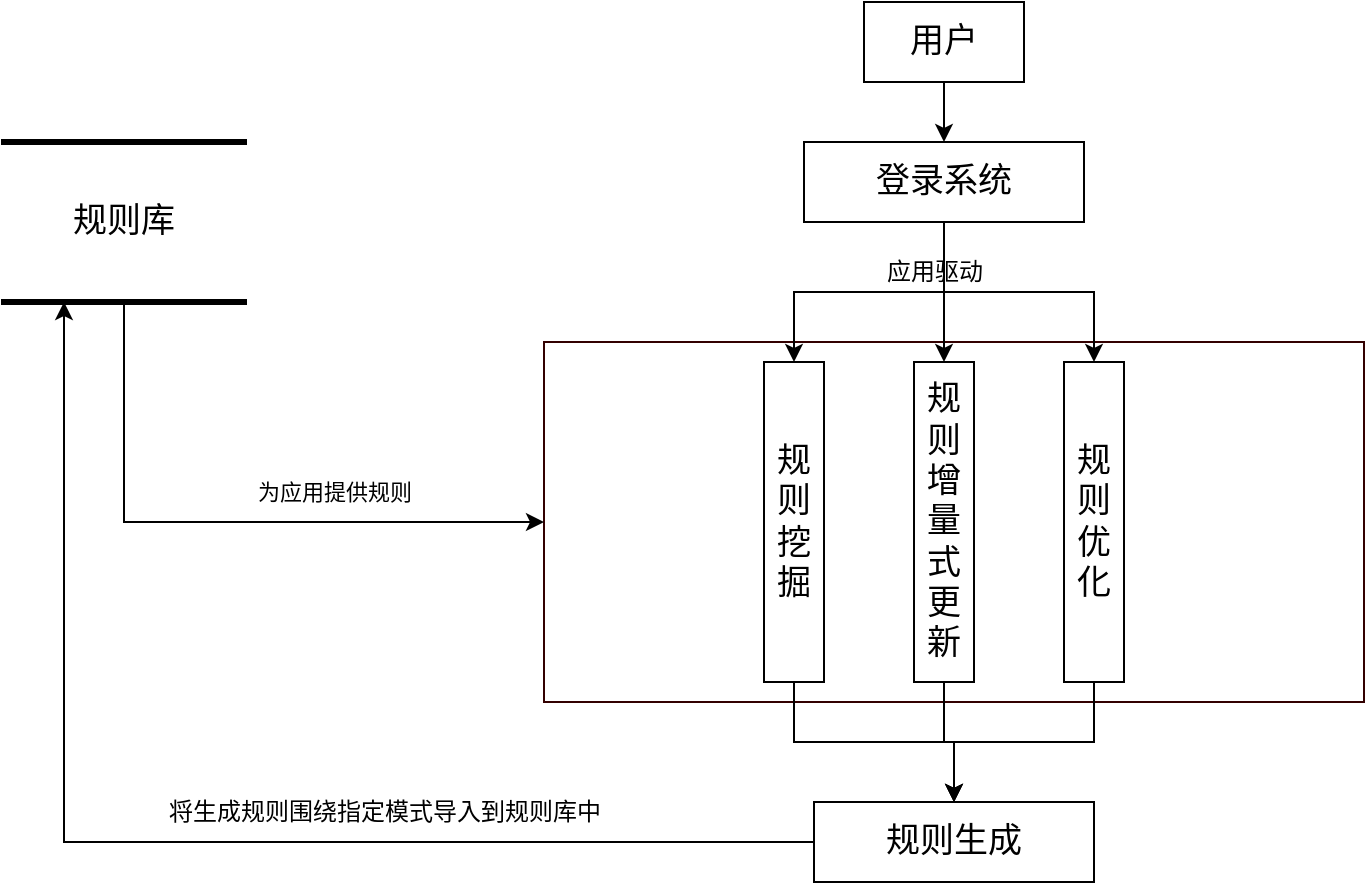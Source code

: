 <mxfile version="20.4.1" type="github">
  <diagram id="mGggeX72zSMDnIvPuUF5" name="第 1 页">
    <mxGraphModel dx="1069" dy="738" grid="1" gridSize="10" guides="1" tooltips="1" connect="1" arrows="1" fold="1" page="1" pageScale="1" pageWidth="827" pageHeight="1169" math="0" shadow="0">
      <root>
        <mxCell id="0" />
        <mxCell id="1" parent="0" />
        <mxCell id="XirZmgK_OV68tWayncwR-9" value="" style="rounded=0;whiteSpace=wrap;html=1;strokeWidth=1;strokeColor=#330000;" parent="1" vertex="1">
          <mxGeometry x="350" y="200" width="410" height="180" as="geometry" />
        </mxCell>
        <mxCell id="XirZmgK_OV68tWayncwR-17" style="edgeStyle=orthogonalEdgeStyle;rounded=0;orthogonalLoop=1;jettySize=auto;html=1;entryX=0;entryY=0.5;entryDx=0;entryDy=0;" parent="1" source="XirZmgK_OV68tWayncwR-3" target="XirZmgK_OV68tWayncwR-9" edge="1">
          <mxGeometry relative="1" as="geometry">
            <Array as="points">
              <mxPoint x="140" y="290" />
            </Array>
          </mxGeometry>
        </mxCell>
        <mxCell id="XirZmgK_OV68tWayncwR-3" value="&lt;font style=&quot;font-size: 17px;&quot;&gt;规则库&lt;/font&gt;" style="shape=partialRectangle;whiteSpace=wrap;html=1;left=0;right=0;fillColor=none;strokeWidth=3;" parent="1" vertex="1">
          <mxGeometry x="80" y="100" width="120" height="80" as="geometry" />
        </mxCell>
        <mxCell id="XirZmgK_OV68tWayncwR-22" style="edgeStyle=orthogonalEdgeStyle;rounded=0;orthogonalLoop=1;jettySize=auto;html=1;" parent="1" source="XirZmgK_OV68tWayncwR-4" target="XirZmgK_OV68tWayncwR-15" edge="1">
          <mxGeometry relative="1" as="geometry" />
        </mxCell>
        <mxCell id="XirZmgK_OV68tWayncwR-4" value="规则挖掘" style="rounded=0;whiteSpace=wrap;html=1;strokeColor=#000000;strokeWidth=1;fontSize=17;" parent="1" vertex="1">
          <mxGeometry x="460" y="210" width="30" height="160" as="geometry" />
        </mxCell>
        <mxCell id="XirZmgK_OV68tWayncwR-21" style="edgeStyle=orthogonalEdgeStyle;rounded=0;orthogonalLoop=1;jettySize=auto;html=1;entryX=0.5;entryY=0;entryDx=0;entryDy=0;" parent="1" source="XirZmgK_OV68tWayncwR-5" target="XirZmgK_OV68tWayncwR-15" edge="1">
          <mxGeometry relative="1" as="geometry" />
        </mxCell>
        <mxCell id="XirZmgK_OV68tWayncwR-5" value="规则增量式更新" style="rounded=0;whiteSpace=wrap;html=1;strokeColor=#000000;strokeWidth=1;fontSize=17;" parent="1" vertex="1">
          <mxGeometry x="535" y="210" width="30" height="160" as="geometry" />
        </mxCell>
        <mxCell id="XirZmgK_OV68tWayncwR-23" style="edgeStyle=orthogonalEdgeStyle;rounded=0;orthogonalLoop=1;jettySize=auto;html=1;" parent="1" source="XirZmgK_OV68tWayncwR-6" target="XirZmgK_OV68tWayncwR-15" edge="1">
          <mxGeometry relative="1" as="geometry" />
        </mxCell>
        <mxCell id="XirZmgK_OV68tWayncwR-6" value="规则优化" style="rounded=0;whiteSpace=wrap;html=1;strokeColor=#000000;strokeWidth=1;fontSize=17;" parent="1" vertex="1">
          <mxGeometry x="610" y="210" width="30" height="160" as="geometry" />
        </mxCell>
        <mxCell id="XirZmgK_OV68tWayncwR-10" style="edgeStyle=orthogonalEdgeStyle;rounded=0;orthogonalLoop=1;jettySize=auto;html=1;entryX=0.5;entryY=0;entryDx=0;entryDy=0;" parent="1" source="XirZmgK_OV68tWayncwR-7" target="XirZmgK_OV68tWayncwR-8" edge="1">
          <mxGeometry relative="1" as="geometry" />
        </mxCell>
        <mxCell id="XirZmgK_OV68tWayncwR-7" value="用户" style="rounded=0;whiteSpace=wrap;html=1;strokeColor=#000000;strokeWidth=1;fontSize=17;" parent="1" vertex="1">
          <mxGeometry x="510" y="30" width="80" height="40" as="geometry" />
        </mxCell>
        <mxCell id="XirZmgK_OV68tWayncwR-11" style="edgeStyle=orthogonalEdgeStyle;rounded=0;orthogonalLoop=1;jettySize=auto;html=1;entryX=0.5;entryY=0;entryDx=0;entryDy=0;" parent="1" source="XirZmgK_OV68tWayncwR-8" target="XirZmgK_OV68tWayncwR-5" edge="1">
          <mxGeometry relative="1" as="geometry">
            <Array as="points">
              <mxPoint x="550" y="210" />
            </Array>
          </mxGeometry>
        </mxCell>
        <mxCell id="XirZmgK_OV68tWayncwR-12" style="edgeStyle=orthogonalEdgeStyle;rounded=0;orthogonalLoop=1;jettySize=auto;html=1;" parent="1" source="XirZmgK_OV68tWayncwR-8" target="XirZmgK_OV68tWayncwR-4" edge="1">
          <mxGeometry relative="1" as="geometry" />
        </mxCell>
        <mxCell id="XirZmgK_OV68tWayncwR-13" style="edgeStyle=orthogonalEdgeStyle;rounded=0;orthogonalLoop=1;jettySize=auto;html=1;" parent="1" source="XirZmgK_OV68tWayncwR-8" target="XirZmgK_OV68tWayncwR-6" edge="1">
          <mxGeometry relative="1" as="geometry" />
        </mxCell>
        <mxCell id="XirZmgK_OV68tWayncwR-8" value="登录系统" style="rounded=0;whiteSpace=wrap;html=1;strokeColor=#000000;strokeWidth=1;fontSize=17;" parent="1" vertex="1">
          <mxGeometry x="480" y="100" width="140" height="40" as="geometry" />
        </mxCell>
        <mxCell id="XirZmgK_OV68tWayncwR-14" value="应用驱动" style="text;html=1;align=center;verticalAlign=middle;resizable=0;points=[];autosize=1;strokeColor=none;fillColor=none;" parent="1" vertex="1">
          <mxGeometry x="510" y="150" width="70" height="30" as="geometry" />
        </mxCell>
        <mxCell id="XirZmgK_OV68tWayncwR-16" style="edgeStyle=orthogonalEdgeStyle;rounded=0;orthogonalLoop=1;jettySize=auto;html=1;entryX=0.25;entryY=1;entryDx=0;entryDy=0;" parent="1" source="XirZmgK_OV68tWayncwR-15" target="XirZmgK_OV68tWayncwR-3" edge="1">
          <mxGeometry relative="1" as="geometry">
            <mxPoint x="110" y="190" as="targetPoint" />
          </mxGeometry>
        </mxCell>
        <mxCell id="XirZmgK_OV68tWayncwR-15" value="规则生成" style="rounded=0;whiteSpace=wrap;html=1;strokeColor=#000000;strokeWidth=1;fontSize=17;" parent="1" vertex="1">
          <mxGeometry x="485" y="430" width="140" height="40" as="geometry" />
        </mxCell>
        <mxCell id="XirZmgK_OV68tWayncwR-19" value="&lt;span style=&quot;font-size: 11px; background-color: rgb(255, 255, 255);&quot;&gt;为应用提供规则&lt;/span&gt;" style="text;html=1;align=center;verticalAlign=middle;resizable=0;points=[];autosize=1;strokeColor=none;fillColor=none;" parent="1" vertex="1">
          <mxGeometry x="190" y="260" width="110" height="30" as="geometry" />
        </mxCell>
        <mxCell id="XirZmgK_OV68tWayncwR-20" value="将生成规则围绕指定模式导入到规则库中" style="text;html=1;align=center;verticalAlign=middle;resizable=0;points=[];autosize=1;strokeColor=none;fillColor=none;" parent="1" vertex="1">
          <mxGeometry x="150" y="420" width="240" height="30" as="geometry" />
        </mxCell>
      </root>
    </mxGraphModel>
  </diagram>
</mxfile>

